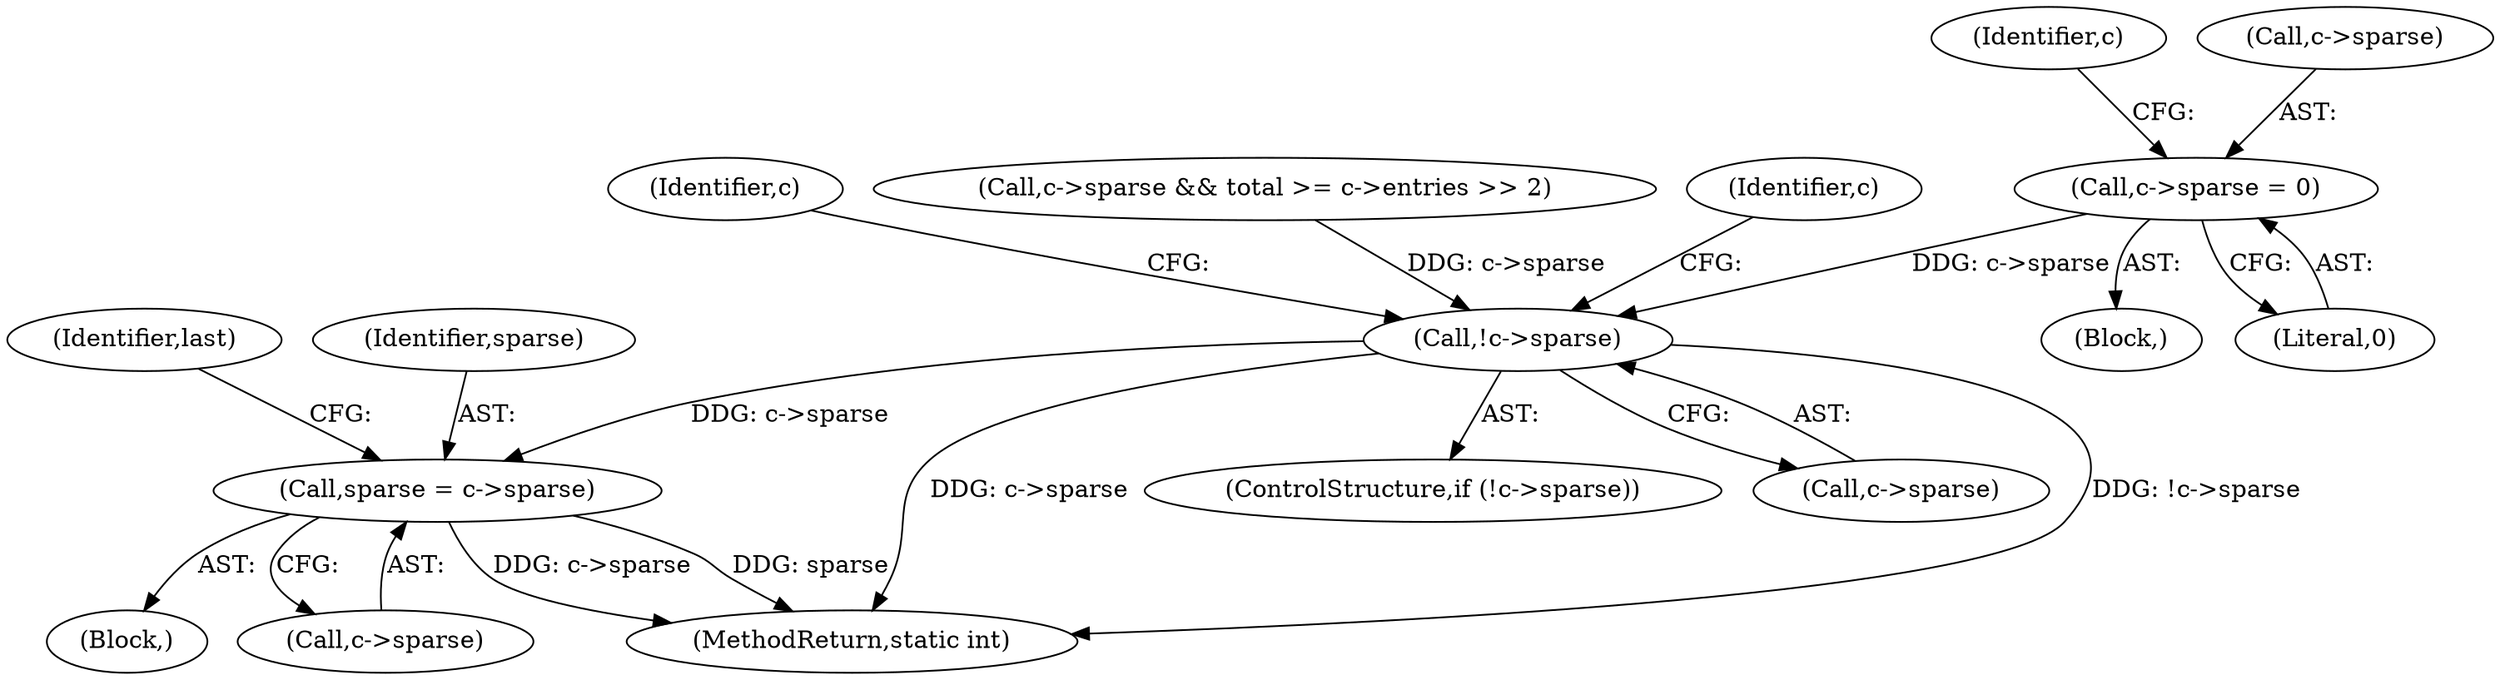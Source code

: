 digraph "0_stb_244d83bc3d859293f55812d48b3db168e581f6ab_0@pointer" {
"1000845" [label="(Call,c->sparse = 0)"];
"1000899" [label="(Call,!c->sparse)"];
"1001357" [label="(Call,sparse = c->sparse)"];
"1001364" [label="(Identifier,last)"];
"1003546" [label="(MethodReturn,static int)"];
"1000898" [label="(ControlStructure,if (!c->sparse))"];
"1000936" [label="(Identifier,c)"];
"1000852" [label="(Identifier,c)"];
"1001357" [label="(Call,sparse = c->sparse)"];
"1001354" [label="(Block,)"];
"1000900" [label="(Call,c->sparse)"];
"1000776" [label="(Call,c->sparse && total >= c->entries >> 2)"];
"1000845" [label="(Call,c->sparse = 0)"];
"1000899" [label="(Call,!c->sparse)"];
"1000849" [label="(Literal,0)"];
"1000846" [label="(Call,c->sparse)"];
"1001358" [label="(Identifier,sparse)"];
"1000787" [label="(Block,)"];
"1001359" [label="(Call,c->sparse)"];
"1000906" [label="(Identifier,c)"];
"1000845" -> "1000787"  [label="AST: "];
"1000845" -> "1000849"  [label="CFG: "];
"1000846" -> "1000845"  [label="AST: "];
"1000849" -> "1000845"  [label="AST: "];
"1000852" -> "1000845"  [label="CFG: "];
"1000845" -> "1000899"  [label="DDG: c->sparse"];
"1000899" -> "1000898"  [label="AST: "];
"1000899" -> "1000900"  [label="CFG: "];
"1000900" -> "1000899"  [label="AST: "];
"1000906" -> "1000899"  [label="CFG: "];
"1000936" -> "1000899"  [label="CFG: "];
"1000899" -> "1003546"  [label="DDG: !c->sparse"];
"1000899" -> "1003546"  [label="DDG: c->sparse"];
"1000776" -> "1000899"  [label="DDG: c->sparse"];
"1000899" -> "1001357"  [label="DDG: c->sparse"];
"1001357" -> "1001354"  [label="AST: "];
"1001357" -> "1001359"  [label="CFG: "];
"1001358" -> "1001357"  [label="AST: "];
"1001359" -> "1001357"  [label="AST: "];
"1001364" -> "1001357"  [label="CFG: "];
"1001357" -> "1003546"  [label="DDG: c->sparse"];
"1001357" -> "1003546"  [label="DDG: sparse"];
}
